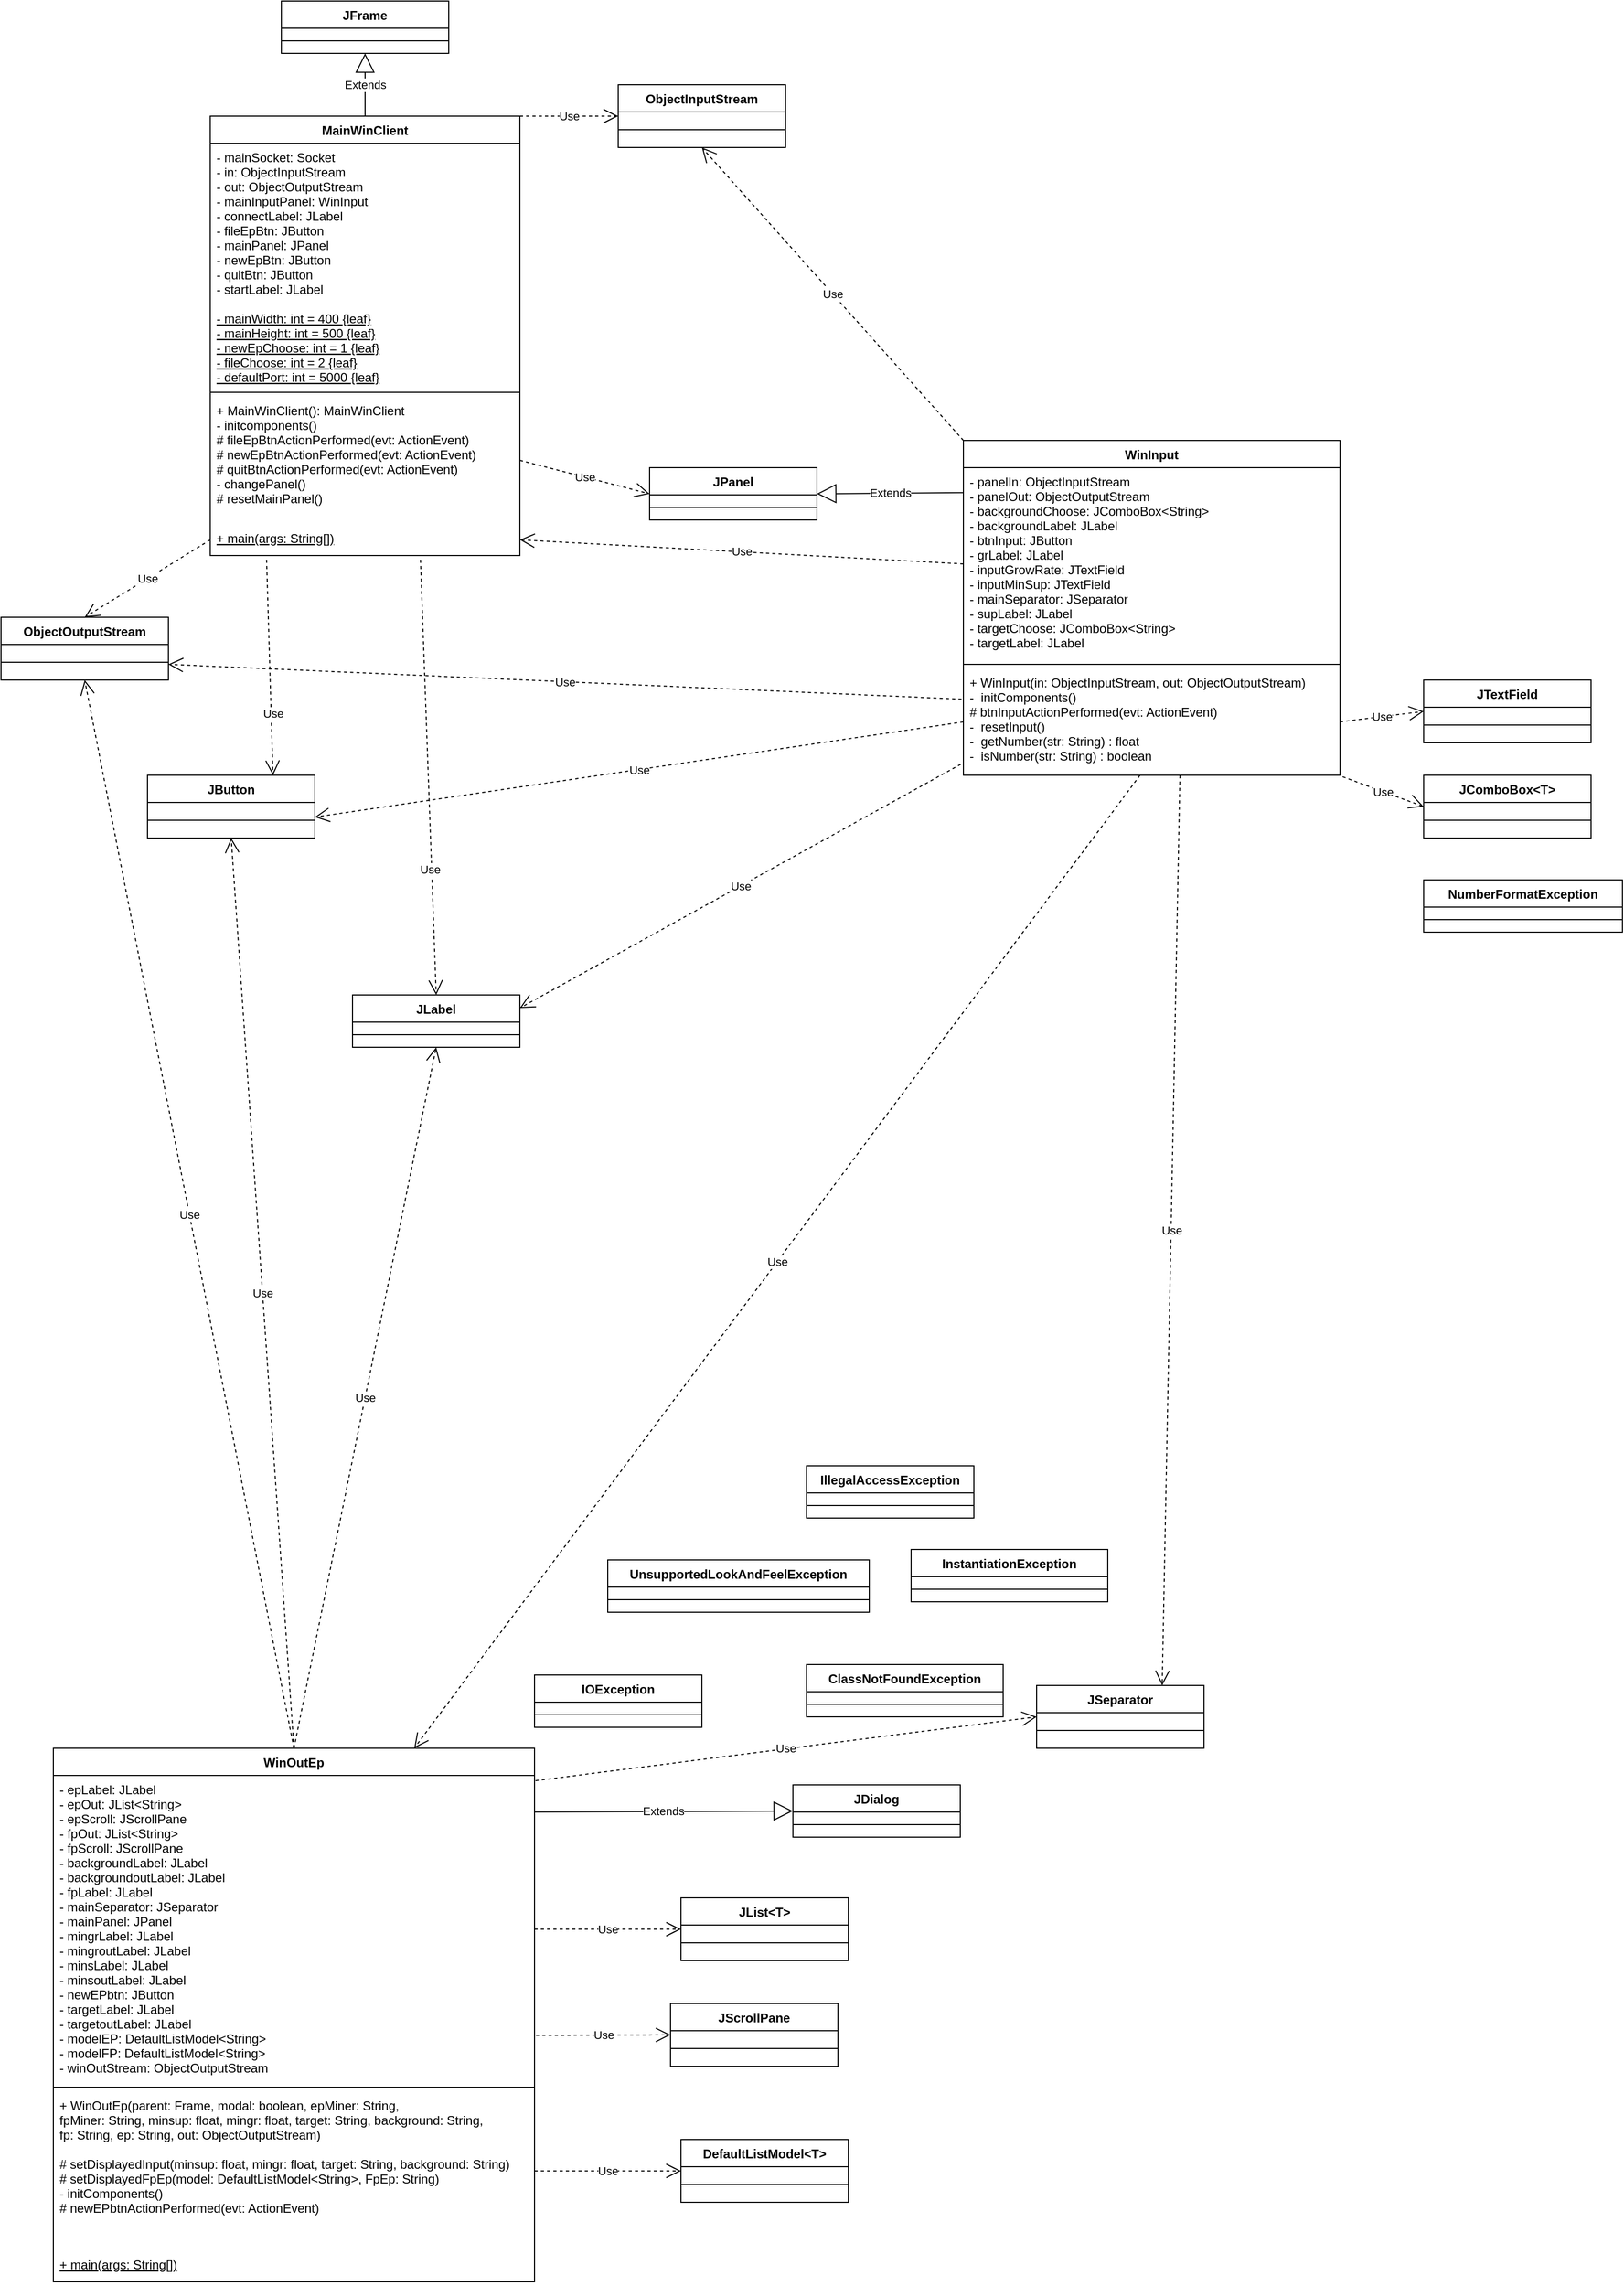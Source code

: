 <mxfile version="15.4.0" type="device"><diagram id="VslYotRRwnd3_YN4LFdF" name="Pagina-1"><mxGraphModel dx="400" dy="465" grid="1" gridSize="10" guides="1" tooltips="1" connect="1" arrows="1" fold="1" page="1" pageScale="1" pageWidth="1654" pageHeight="2336" math="0" shadow="0"><root><mxCell id="0"/><mxCell id="1" parent="0"/><mxCell id="_9xZWEFPzrm_g1K8k9-Q-1" value="MainWinClient" style="swimlane;fontStyle=1;align=center;verticalAlign=top;childLayout=stackLayout;horizontal=1;startSize=26;horizontalStack=0;resizeParent=1;resizeParentMax=0;resizeLast=0;collapsible=1;marginBottom=0;" parent="1" vertex="1"><mxGeometry x="270" y="120" width="296" height="420" as="geometry"/></mxCell><mxCell id="_9xZWEFPzrm_g1K8k9-Q-2" value="- mainSocket: Socket&#10;- in: ObjectInputStream&#10;- out: ObjectOutputStream&#10;- mainInputPanel: WinInput&#10;- connectLabel: JLabel&#10;- fileEpBtn: JButton&#10;- mainPanel: JPanel&#10;- newEpBtn: JButton&#10;- quitBtn: JButton&#10;- startLabel: JLabel&#10;&#10;" style="text;strokeColor=none;fillColor=none;align=left;verticalAlign=top;spacingLeft=4;spacingRight=4;overflow=hidden;rotatable=0;points=[[0,0.5],[1,0.5]];portConstraint=eastwest;" parent="_9xZWEFPzrm_g1K8k9-Q-1" vertex="1"><mxGeometry y="26" width="296" height="154" as="geometry"/></mxCell><mxCell id="FfxkYWJJt7ZNt3tCkKzH-1" value="- mainWidth: int = 400 {leaf}&#10;- mainHeight: int = 500 {leaf}&#10;- newEpChoose: int = 1 {leaf}&#10;- fileChoose: int = 2 {leaf}&#10;- defaultPort: int = 5000 {leaf}" style="text;strokeColor=none;fillColor=none;align=left;verticalAlign=top;spacingLeft=4;spacingRight=4;overflow=hidden;rotatable=0;points=[[0,0.5],[1,0.5]];portConstraint=eastwest;fontStyle=4" parent="_9xZWEFPzrm_g1K8k9-Q-1" vertex="1"><mxGeometry y="180" width="296" height="80" as="geometry"/></mxCell><mxCell id="_9xZWEFPzrm_g1K8k9-Q-3" value="" style="line;strokeWidth=1;fillColor=none;align=left;verticalAlign=middle;spacingTop=-1;spacingLeft=3;spacingRight=3;rotatable=0;labelPosition=right;points=[];portConstraint=eastwest;" parent="_9xZWEFPzrm_g1K8k9-Q-1" vertex="1"><mxGeometry y="260" width="296" height="8" as="geometry"/></mxCell><mxCell id="_9xZWEFPzrm_g1K8k9-Q-4" value="+ MainWinClient(): MainWinClient&#10;- initcomponents()&#10;# fileEpBtnActionPerformed(evt: ActionEvent)&#10;# newEpBtnActionPerformed(evt: ActionEvent)&#10;# quitBtnActionPerformed(evt: ActionEvent)&#10;- changePanel()&#10;# resetMainPanel()" style="text;strokeColor=none;fillColor=none;align=left;verticalAlign=top;spacingLeft=4;spacingRight=4;overflow=hidden;rotatable=0;points=[[0,0.5],[1,0.5]];portConstraint=eastwest;" parent="_9xZWEFPzrm_g1K8k9-Q-1" vertex="1"><mxGeometry y="268" width="296" height="122" as="geometry"/></mxCell><mxCell id="FfxkYWJJt7ZNt3tCkKzH-2" value="+ main(args: String[])" style="text;strokeColor=none;fillColor=none;align=left;verticalAlign=top;spacingLeft=4;spacingRight=4;overflow=hidden;rotatable=0;points=[[0,0.5],[1,0.5]];portConstraint=eastwest;fontStyle=4" parent="_9xZWEFPzrm_g1K8k9-Q-1" vertex="1"><mxGeometry y="390" width="296" height="30" as="geometry"/></mxCell><mxCell id="biBDFBUQIDXtqkruclFb-1" value="WinInput" style="swimlane;fontStyle=1;align=center;verticalAlign=top;childLayout=stackLayout;horizontal=1;startSize=26;horizontalStack=0;resizeParent=1;resizeParentMax=0;resizeLast=0;collapsible=1;marginBottom=0;" parent="1" vertex="1"><mxGeometry x="990" y="430" width="360" height="320" as="geometry"/></mxCell><mxCell id="biBDFBUQIDXtqkruclFb-2" value="- panelIn: ObjectInputStream&#10;- panelOut: ObjectOutputStream&#10;- backgroundChoose: JComboBox&lt;String&gt;&#10;- backgroundLabel: JLabel&#10;- btnInput: JButton&#10;- grLabel: JLabel&#10;- inputGrowRate: JTextField&#10;- inputMinSup: JTextField&#10;- mainSeparator: JSeparator&#10;- supLabel: JLabel&#10;- targetChoose: JComboBox&lt;String&gt;&#10;- targetLabel: JLabel" style="text;strokeColor=none;fillColor=none;align=left;verticalAlign=top;spacingLeft=4;spacingRight=4;overflow=hidden;rotatable=0;points=[[0,0.5],[1,0.5]];portConstraint=eastwest;" parent="biBDFBUQIDXtqkruclFb-1" vertex="1"><mxGeometry y="26" width="360" height="184" as="geometry"/></mxCell><mxCell id="biBDFBUQIDXtqkruclFb-3" value="" style="line;strokeWidth=1;fillColor=none;align=left;verticalAlign=middle;spacingTop=-1;spacingLeft=3;spacingRight=3;rotatable=0;labelPosition=right;points=[];portConstraint=eastwest;" parent="biBDFBUQIDXtqkruclFb-1" vertex="1"><mxGeometry y="210" width="360" height="8" as="geometry"/></mxCell><mxCell id="biBDFBUQIDXtqkruclFb-4" value="+ WinInput(in: ObjectInputStream, out: ObjectOutputStream)&#10;-  initComponents()&#10;# btnInputActionPerformed(evt: ActionEvent)&#10;-  resetInput()&#10;-  getNumber(str: String) : float&#10;-  isNumber(str: String) : boolean&#10;" style="text;strokeColor=none;fillColor=none;align=left;verticalAlign=top;spacingLeft=4;spacingRight=4;overflow=hidden;rotatable=0;points=[[0,0.5],[1,0.5]];portConstraint=eastwest;" parent="biBDFBUQIDXtqkruclFb-1" vertex="1"><mxGeometry y="218" width="360" height="102" as="geometry"/></mxCell><mxCell id="dmOITATMIlNSu1gQBVxd-1" value="JFrame" style="swimlane;fontStyle=1;align=center;verticalAlign=top;childLayout=stackLayout;horizontal=1;startSize=26;horizontalStack=0;resizeParent=1;resizeParentMax=0;resizeLast=0;collapsible=1;marginBottom=0;" parent="1" vertex="1"><mxGeometry x="338" y="10" width="160" height="50" as="geometry"/></mxCell><mxCell id="dmOITATMIlNSu1gQBVxd-3" value="" style="line;strokeWidth=1;fillColor=none;align=left;verticalAlign=middle;spacingTop=-1;spacingLeft=3;spacingRight=3;rotatable=0;labelPosition=right;points=[];portConstraint=eastwest;" parent="dmOITATMIlNSu1gQBVxd-1" vertex="1"><mxGeometry y="26" width="160" height="24" as="geometry"/></mxCell><mxCell id="dmOITATMIlNSu1gQBVxd-7" value="Extends" style="endArrow=block;endSize=16;endFill=0;html=1;exitX=0.5;exitY=0;exitDx=0;exitDy=0;entryX=0.5;entryY=1;entryDx=0;entryDy=0;" parent="1" source="_9xZWEFPzrm_g1K8k9-Q-1" target="dmOITATMIlNSu1gQBVxd-1" edge="1"><mxGeometry width="160" relative="1" as="geometry"><mxPoint x="370" y="220" as="sourcePoint"/><mxPoint x="530" y="220" as="targetPoint"/></mxGeometry></mxCell><mxCell id="dmOITATMIlNSu1gQBVxd-8" value="WinOutEp" style="swimlane;fontStyle=1;align=center;verticalAlign=top;childLayout=stackLayout;horizontal=1;startSize=26;horizontalStack=0;resizeParent=1;resizeParentMax=0;resizeLast=0;collapsible=1;marginBottom=0;" parent="1" vertex="1"><mxGeometry x="120" y="1680" width="460" height="510" as="geometry"/></mxCell><mxCell id="dmOITATMIlNSu1gQBVxd-9" value="- epLabel: JLabel&#10;- epOut: JList&lt;String&gt;&#10;- epScroll: JScrollPane&#10;- fpOut: JList&lt;String&gt;&#10;- fpScroll: JScrollPane&#10;- backgroundLabel: JLabel&#10;- backgroundoutLabel: JLabel&#10;- fpLabel: JLabel&#10;- mainSeparator: JSeparator&#10;- mainPanel: JPanel&#10;- mingrLabel: JLabel&#10;- mingroutLabel: JLabel&#10;- minsLabel: JLabel&#10;- minsoutLabel: JLabel&#10;- newEPbtn: JButton&#10;- targetLabel: JLabel&#10;- targetoutLabel: JLabel&#10;- modelEP: DefaultListModel&lt;String&gt;&#10;- modelFP: DefaultListModel&lt;String&gt;&#10;- winOutStream: ObjectOutputStream&#10;" style="text;strokeColor=none;fillColor=none;align=left;verticalAlign=top;spacingLeft=4;spacingRight=4;overflow=hidden;rotatable=0;points=[[0,0.5],[1,0.5]];portConstraint=eastwest;" parent="dmOITATMIlNSu1gQBVxd-8" vertex="1"><mxGeometry y="26" width="460" height="294" as="geometry"/></mxCell><mxCell id="dmOITATMIlNSu1gQBVxd-10" value="" style="line;strokeWidth=1;fillColor=none;align=left;verticalAlign=middle;spacingTop=-1;spacingLeft=3;spacingRight=3;rotatable=0;labelPosition=right;points=[];portConstraint=eastwest;" parent="dmOITATMIlNSu1gQBVxd-8" vertex="1"><mxGeometry y="320" width="460" height="8" as="geometry"/></mxCell><mxCell id="dmOITATMIlNSu1gQBVxd-11" value="+ WinOutEp(parent: Frame, modal: boolean, epMiner: String,&#10;fpMiner: String, minsup: float, mingr: float, target: String, background: String,&#10;fp: String, ep: String, out: ObjectOutputStream)&#10;&#10;# setDisplayedInput(minsup: float, mingr: float, target: String, background: String)&#10;# setDisplayedFpEp(model: DefaultListModel&lt;String&gt;, FpEp: String)&#10;- initComponents()&#10;# newEPbtnActionPerformed(evt: ActionEvent)&#10;&#10;&#10;&#10;&#10;" style="text;strokeColor=none;fillColor=none;align=left;verticalAlign=top;spacingLeft=4;spacingRight=4;overflow=hidden;rotatable=0;points=[[0,0.5],[1,0.5]];portConstraint=eastwest;" parent="dmOITATMIlNSu1gQBVxd-8" vertex="1"><mxGeometry y="328" width="460" height="152" as="geometry"/></mxCell><mxCell id="dmOITATMIlNSu1gQBVxd-13" value="+ main(args: String[])" style="text;strokeColor=none;fillColor=none;align=left;verticalAlign=top;spacingLeft=4;spacingRight=4;overflow=hidden;rotatable=0;points=[[0,0.5],[1,0.5]];portConstraint=eastwest;fontStyle=4" parent="dmOITATMIlNSu1gQBVxd-8" vertex="1"><mxGeometry y="480" width="460" height="30" as="geometry"/></mxCell><mxCell id="dmOITATMIlNSu1gQBVxd-14" value="JPanel" style="swimlane;fontStyle=1;align=center;verticalAlign=top;childLayout=stackLayout;horizontal=1;startSize=26;horizontalStack=0;resizeParent=1;resizeParentMax=0;resizeLast=0;collapsible=1;marginBottom=0;" parent="1" vertex="1"><mxGeometry x="690" y="456" width="160" height="50" as="geometry"/></mxCell><mxCell id="dmOITATMIlNSu1gQBVxd-15" value="" style="line;strokeWidth=1;fillColor=none;align=left;verticalAlign=middle;spacingTop=-1;spacingLeft=3;spacingRight=3;rotatable=0;labelPosition=right;points=[];portConstraint=eastwest;" parent="dmOITATMIlNSu1gQBVxd-14" vertex="1"><mxGeometry y="26" width="160" height="24" as="geometry"/></mxCell><mxCell id="dmOITATMIlNSu1gQBVxd-19" value="JDialog" style="swimlane;fontStyle=1;align=center;verticalAlign=top;childLayout=stackLayout;horizontal=1;startSize=26;horizontalStack=0;resizeParent=1;resizeParentMax=0;resizeLast=0;collapsible=1;marginBottom=0;" parent="1" vertex="1"><mxGeometry x="827" y="1715" width="160" height="50" as="geometry"/></mxCell><mxCell id="dmOITATMIlNSu1gQBVxd-20" value="" style="line;strokeWidth=1;fillColor=none;align=left;verticalAlign=middle;spacingTop=-1;spacingLeft=3;spacingRight=3;rotatable=0;labelPosition=right;points=[];portConstraint=eastwest;" parent="dmOITATMIlNSu1gQBVxd-19" vertex="1"><mxGeometry y="26" width="160" height="24" as="geometry"/></mxCell><mxCell id="dmOITATMIlNSu1gQBVxd-36" value="Use" style="endArrow=open;endSize=12;dashed=1;html=1;exitX=0.469;exitY=1;exitDx=0;exitDy=0;exitPerimeter=0;entryX=0.75;entryY=0;entryDx=0;entryDy=0;" parent="1" source="biBDFBUQIDXtqkruclFb-4" target="dmOITATMIlNSu1gQBVxd-8" edge="1"><mxGeometry width="160" relative="1" as="geometry"><mxPoint x="880" y="830" as="sourcePoint"/><mxPoint x="1040" y="830" as="targetPoint"/></mxGeometry></mxCell><mxCell id="73P0yI2c2LUkGIJdU5P1-1" value="JComboBox&lt;T&gt;" style="swimlane;fontStyle=1;align=center;verticalAlign=top;childLayout=stackLayout;horizontal=1;startSize=26;horizontalStack=0;resizeParent=1;resizeParentMax=0;resizeLast=0;collapsible=1;marginBottom=0;" parent="1" vertex="1"><mxGeometry x="1430" y="750" width="160" height="60" as="geometry"/></mxCell><mxCell id="73P0yI2c2LUkGIJdU5P1-3" value="" style="line;strokeWidth=1;fillColor=none;align=left;verticalAlign=middle;spacingTop=-1;spacingLeft=3;spacingRight=3;rotatable=0;labelPosition=right;points=[];portConstraint=eastwest;" parent="73P0yI2c2LUkGIJdU5P1-1" vertex="1"><mxGeometry y="26" width="160" height="34" as="geometry"/></mxCell><mxCell id="73P0yI2c2LUkGIJdU5P1-5" value="JList&lt;T&gt;" style="swimlane;fontStyle=1;align=center;verticalAlign=top;childLayout=stackLayout;horizontal=1;startSize=26;horizontalStack=0;resizeParent=1;resizeParentMax=0;resizeLast=0;collapsible=1;marginBottom=0;" parent="1" vertex="1"><mxGeometry x="720" y="1823" width="160" height="60" as="geometry"/></mxCell><mxCell id="73P0yI2c2LUkGIJdU5P1-6" value="" style="line;strokeWidth=1;fillColor=none;align=left;verticalAlign=middle;spacingTop=-1;spacingLeft=3;spacingRight=3;rotatable=0;labelPosition=right;points=[];portConstraint=eastwest;" parent="73P0yI2c2LUkGIJdU5P1-5" vertex="1"><mxGeometry y="26" width="160" height="34" as="geometry"/></mxCell><mxCell id="73P0yI2c2LUkGIJdU5P1-7" value="ObjectInputStream" style="swimlane;fontStyle=1;align=center;verticalAlign=top;childLayout=stackLayout;horizontal=1;startSize=26;horizontalStack=0;resizeParent=1;resizeParentMax=0;resizeLast=0;collapsible=1;marginBottom=0;" parent="1" vertex="1"><mxGeometry x="660" y="90" width="160" height="60" as="geometry"/></mxCell><mxCell id="73P0yI2c2LUkGIJdU5P1-8" value="" style="line;strokeWidth=1;fillColor=none;align=left;verticalAlign=middle;spacingTop=-1;spacingLeft=3;spacingRight=3;rotatable=0;labelPosition=right;points=[];portConstraint=eastwest;" parent="73P0yI2c2LUkGIJdU5P1-7" vertex="1"><mxGeometry y="26" width="160" height="34" as="geometry"/></mxCell><mxCell id="73P0yI2c2LUkGIJdU5P1-9" value="ObjectOutputStream" style="swimlane;fontStyle=1;align=center;verticalAlign=top;childLayout=stackLayout;horizontal=1;startSize=26;horizontalStack=0;resizeParent=1;resizeParentMax=0;resizeLast=0;collapsible=1;marginBottom=0;" parent="1" vertex="1"><mxGeometry x="70" y="599" width="160" height="60" as="geometry"/></mxCell><mxCell id="73P0yI2c2LUkGIJdU5P1-10" value="" style="line;strokeWidth=1;fillColor=none;align=left;verticalAlign=middle;spacingTop=-1;spacingLeft=3;spacingRight=3;rotatable=0;labelPosition=right;points=[];portConstraint=eastwest;" parent="73P0yI2c2LUkGIJdU5P1-9" vertex="1"><mxGeometry y="26" width="160" height="34" as="geometry"/></mxCell><mxCell id="73P0yI2c2LUkGIJdU5P1-11" value="JSeparator" style="swimlane;fontStyle=1;align=center;verticalAlign=top;childLayout=stackLayout;horizontal=1;startSize=26;horizontalStack=0;resizeParent=1;resizeParentMax=0;resizeLast=0;collapsible=1;marginBottom=0;" parent="1" vertex="1"><mxGeometry x="1060" y="1620" width="160" height="60" as="geometry"/></mxCell><mxCell id="73P0yI2c2LUkGIJdU5P1-12" value="" style="line;strokeWidth=1;fillColor=none;align=left;verticalAlign=middle;spacingTop=-1;spacingLeft=3;spacingRight=3;rotatable=0;labelPosition=right;points=[];portConstraint=eastwest;" parent="73P0yI2c2LUkGIJdU5P1-11" vertex="1"><mxGeometry y="26" width="160" height="34" as="geometry"/></mxCell><mxCell id="73P0yI2c2LUkGIJdU5P1-13" value="JScrollPane&#10;" style="swimlane;fontStyle=1;align=center;verticalAlign=top;childLayout=stackLayout;horizontal=1;startSize=26;horizontalStack=0;resizeParent=1;resizeParentMax=0;resizeLast=0;collapsible=1;marginBottom=0;" parent="1" vertex="1"><mxGeometry x="710" y="1924" width="160" height="60" as="geometry"/></mxCell><mxCell id="73P0yI2c2LUkGIJdU5P1-14" value="" style="line;strokeWidth=1;fillColor=none;align=left;verticalAlign=middle;spacingTop=-1;spacingLeft=3;spacingRight=3;rotatable=0;labelPosition=right;points=[];portConstraint=eastwest;" parent="73P0yI2c2LUkGIJdU5P1-13" vertex="1"><mxGeometry y="26" width="160" height="34" as="geometry"/></mxCell><mxCell id="73P0yI2c2LUkGIJdU5P1-15" value="JButton" style="swimlane;fontStyle=1;align=center;verticalAlign=top;childLayout=stackLayout;horizontal=1;startSize=26;horizontalStack=0;resizeParent=1;resizeParentMax=0;resizeLast=0;collapsible=1;marginBottom=0;" parent="1" vertex="1"><mxGeometry x="210" y="750" width="160" height="60" as="geometry"/></mxCell><mxCell id="73P0yI2c2LUkGIJdU5P1-16" value="" style="line;strokeWidth=1;fillColor=none;align=left;verticalAlign=middle;spacingTop=-1;spacingLeft=3;spacingRight=3;rotatable=0;labelPosition=right;points=[];portConstraint=eastwest;" parent="73P0yI2c2LUkGIJdU5P1-15" vertex="1"><mxGeometry y="26" width="160" height="34" as="geometry"/></mxCell><mxCell id="73P0yI2c2LUkGIJdU5P1-18" value="DefaultListModel&lt;T&gt;" style="swimlane;fontStyle=1;align=center;verticalAlign=top;childLayout=stackLayout;horizontal=1;startSize=26;horizontalStack=0;resizeParent=1;resizeParentMax=0;resizeLast=0;collapsible=1;marginBottom=0;" parent="1" vertex="1"><mxGeometry x="720" y="2054" width="160" height="60" as="geometry"/></mxCell><mxCell id="73P0yI2c2LUkGIJdU5P1-19" value="" style="line;strokeWidth=1;fillColor=none;align=left;verticalAlign=middle;spacingTop=-1;spacingLeft=3;spacingRight=3;rotatable=0;labelPosition=right;points=[];portConstraint=eastwest;" parent="73P0yI2c2LUkGIJdU5P1-18" vertex="1"><mxGeometry y="26" width="160" height="34" as="geometry"/></mxCell><mxCell id="73P0yI2c2LUkGIJdU5P1-20" value="JTextField" style="swimlane;fontStyle=1;align=center;verticalAlign=top;childLayout=stackLayout;horizontal=1;startSize=26;horizontalStack=0;resizeParent=1;resizeParentMax=0;resizeLast=0;collapsible=1;marginBottom=0;" parent="1" vertex="1"><mxGeometry x="1430" y="659" width="160" height="60" as="geometry"/></mxCell><mxCell id="73P0yI2c2LUkGIJdU5P1-21" value="" style="line;strokeWidth=1;fillColor=none;align=left;verticalAlign=middle;spacingTop=-1;spacingLeft=3;spacingRight=3;rotatable=0;labelPosition=right;points=[];portConstraint=eastwest;" parent="73P0yI2c2LUkGIJdU5P1-20" vertex="1"><mxGeometry y="26" width="160" height="34" as="geometry"/></mxCell><mxCell id="73P0yI2c2LUkGIJdU5P1-25" value="Use" style="endArrow=open;endSize=12;dashed=1;html=1;exitX=1;exitY=0.5;exitDx=0;exitDy=0;entryX=0;entryY=0.5;entryDx=0;entryDy=0;" parent="1" source="biBDFBUQIDXtqkruclFb-4" target="73P0yI2c2LUkGIJdU5P1-20" edge="1"><mxGeometry width="160" relative="1" as="geometry"><mxPoint x="1080" y="660" as="sourcePoint"/><mxPoint x="1240" y="660" as="targetPoint"/></mxGeometry></mxCell><mxCell id="73P0yI2c2LUkGIJdU5P1-29" value="Use" style="endArrow=open;endSize=12;dashed=1;html=1;exitX=1;exitY=0;exitDx=0;exitDy=0;entryX=0;entryY=0.5;entryDx=0;entryDy=0;" parent="1" source="_9xZWEFPzrm_g1K8k9-Q-1" target="73P0yI2c2LUkGIJdU5P1-7" edge="1"><mxGeometry width="160" relative="1" as="geometry"><mxPoint x="590" y="320" as="sourcePoint"/><mxPoint x="750" y="320" as="targetPoint"/></mxGeometry></mxCell><mxCell id="73P0yI2c2LUkGIJdU5P1-42" value="Use" style="endArrow=open;endSize=12;dashed=1;html=1;entryX=0;entryY=0.5;entryDx=0;entryDy=0;exitX=1;exitY=0.5;exitDx=0;exitDy=0;" parent="1" source="dmOITATMIlNSu1gQBVxd-9" target="73P0yI2c2LUkGIJdU5P1-5" edge="1"><mxGeometry width="160" relative="1" as="geometry"><mxPoint x="750" y="1046" as="sourcePoint"/><mxPoint x="910" y="1046" as="targetPoint"/></mxGeometry></mxCell><mxCell id="73P0yI2c2LUkGIJdU5P1-44" value="Use" style="endArrow=open;endSize=12;dashed=1;html=1;exitX=1.003;exitY=0.845;exitDx=0;exitDy=0;exitPerimeter=0;entryX=0;entryY=0.5;entryDx=0;entryDy=0;" parent="1" source="dmOITATMIlNSu1gQBVxd-9" target="73P0yI2c2LUkGIJdU5P1-13" edge="1"><mxGeometry width="160" relative="1" as="geometry"><mxPoint x="780" y="1062.5" as="sourcePoint"/><mxPoint x="940" y="1062.5" as="targetPoint"/></mxGeometry></mxCell><mxCell id="73P0yI2c2LUkGIJdU5P1-50" value="Use" style="endArrow=open;endSize=12;dashed=1;html=1;exitX=1;exitY=0.5;exitDx=0;exitDy=0;entryX=0;entryY=0.5;entryDx=0;entryDy=0;" parent="1" source="dmOITATMIlNSu1gQBVxd-11" target="73P0yI2c2LUkGIJdU5P1-18" edge="1"><mxGeometry width="160" relative="1" as="geometry"><mxPoint x="830" y="1390" as="sourcePoint"/><mxPoint x="990" y="1390" as="targetPoint"/></mxGeometry></mxCell><mxCell id="73P0yI2c2LUkGIJdU5P1-65" value="Use" style="endArrow=open;endSize=12;dashed=1;html=1;entryX=1;entryY=0.75;entryDx=0;entryDy=0;exitX=-0.005;exitY=0.287;exitDx=0;exitDy=0;exitPerimeter=0;" parent="1" source="biBDFBUQIDXtqkruclFb-4" target="73P0yI2c2LUkGIJdU5P1-9" edge="1"><mxGeometry width="160" relative="1" as="geometry"><mxPoint x="310" y="720" as="sourcePoint"/><mxPoint x="470" y="720" as="targetPoint"/></mxGeometry></mxCell><mxCell id="73P0yI2c2LUkGIJdU5P1-71" value="Use" style="endArrow=open;endSize=12;dashed=1;html=1;exitX=0;exitY=0.5;exitDx=0;exitDy=0;entryX=0.5;entryY=0;entryDx=0;entryDy=0;" parent="1" source="FfxkYWJJt7ZNt3tCkKzH-2" target="73P0yI2c2LUkGIJdU5P1-9" edge="1"><mxGeometry width="160" relative="1" as="geometry"><mxPoint x="60" y="630" as="sourcePoint"/><mxPoint x="220" y="630" as="targetPoint"/></mxGeometry></mxCell><mxCell id="73P0yI2c2LUkGIJdU5P1-75" value="Use" style="endArrow=open;endSize=12;dashed=1;html=1;exitX=1.007;exitY=1.014;exitDx=0;exitDy=0;exitPerimeter=0;entryX=0;entryY=0.5;entryDx=0;entryDy=0;" parent="1" source="biBDFBUQIDXtqkruclFb-4" target="73P0yI2c2LUkGIJdU5P1-1" edge="1"><mxGeometry width="160" relative="1" as="geometry"><mxPoint x="1060" y="780" as="sourcePoint"/><mxPoint x="1220" y="780" as="targetPoint"/></mxGeometry></mxCell><mxCell id="73P0yI2c2LUkGIJdU5P1-80" value="Use" style="endArrow=open;endSize=12;dashed=1;html=1;exitX=0.575;exitY=1;exitDx=0;exitDy=0;exitPerimeter=0;entryX=0.75;entryY=0;entryDx=0;entryDy=0;" parent="1" source="biBDFBUQIDXtqkruclFb-4" target="73P0yI2c2LUkGIJdU5P1-11" edge="1"><mxGeometry width="160" relative="1" as="geometry"><mxPoint x="1147" y="730" as="sourcePoint"/><mxPoint x="1110" y="1100" as="targetPoint"/></mxGeometry></mxCell><mxCell id="73P0yI2c2LUkGIJdU5P1-81" value="Use" style="endArrow=open;endSize=12;dashed=1;html=1;exitX=1.002;exitY=0.017;exitDx=0;exitDy=0;exitPerimeter=0;entryX=0;entryY=0.5;entryDx=0;entryDy=0;" parent="1" source="dmOITATMIlNSu1gQBVxd-9" target="73P0yI2c2LUkGIJdU5P1-11" edge="1"><mxGeometry width="160" relative="1" as="geometry"><mxPoint x="740.92" y="920.998" as="sourcePoint"/><mxPoint x="840" y="921" as="targetPoint"/></mxGeometry></mxCell><mxCell id="73P0yI2c2LUkGIJdU5P1-84" value="Extends" style="endArrow=block;endSize=16;endFill=0;html=1;exitX=1;exitY=0.119;exitDx=0;exitDy=0;exitPerimeter=0;entryX=0;entryY=0.5;entryDx=0;entryDy=0;" parent="1" source="dmOITATMIlNSu1gQBVxd-9" target="dmOITATMIlNSu1gQBVxd-19" edge="1"><mxGeometry width="160" relative="1" as="geometry"><mxPoint x="690" y="1280" as="sourcePoint"/><mxPoint x="850" y="1280" as="targetPoint"/></mxGeometry></mxCell><mxCell id="73P0yI2c2LUkGIJdU5P1-85" value="Use" style="endArrow=open;endSize=12;dashed=1;html=1;exitX=0.182;exitY=1.133;exitDx=0;exitDy=0;exitPerimeter=0;entryX=0.75;entryY=0;entryDx=0;entryDy=0;" parent="1" source="FfxkYWJJt7ZNt3tCkKzH-2" target="73P0yI2c2LUkGIJdU5P1-15" edge="1"><mxGeometry x="0.426" y="2" width="160" relative="1" as="geometry"><mxPoint x="380" y="700" as="sourcePoint"/><mxPoint x="540" y="700" as="targetPoint"/><mxPoint as="offset"/></mxGeometry></mxCell><mxCell id="73P0yI2c2LUkGIJdU5P1-87" value="JLabel&#10;" style="swimlane;fontStyle=1;align=center;verticalAlign=top;childLayout=stackLayout;horizontal=1;startSize=26;horizontalStack=0;resizeParent=1;resizeParentMax=0;resizeLast=0;collapsible=1;marginBottom=0;" parent="1" vertex="1"><mxGeometry x="406" y="960" width="160" height="50" as="geometry"/></mxCell><mxCell id="73P0yI2c2LUkGIJdU5P1-88" value="" style="line;strokeWidth=1;fillColor=none;align=left;verticalAlign=middle;spacingTop=-1;spacingLeft=3;spacingRight=3;rotatable=0;labelPosition=right;points=[];portConstraint=eastwest;" parent="73P0yI2c2LUkGIJdU5P1-87" vertex="1"><mxGeometry y="26" width="160" height="24" as="geometry"/></mxCell><mxCell id="73P0yI2c2LUkGIJdU5P1-91" value="Use" style="endArrow=open;endSize=12;dashed=1;html=1;exitX=0.679;exitY=1.133;exitDx=0;exitDy=0;exitPerimeter=0;entryX=0.5;entryY=0;entryDx=0;entryDy=0;" parent="1" source="FfxkYWJJt7ZNt3tCkKzH-2" target="73P0yI2c2LUkGIJdU5P1-87" edge="1"><mxGeometry x="0.423" y="-2" width="160" relative="1" as="geometry"><mxPoint x="440" y="880" as="sourcePoint"/><mxPoint x="600" y="880" as="targetPoint"/><mxPoint as="offset"/></mxGeometry></mxCell><mxCell id="73P0yI2c2LUkGIJdU5P1-94" value="Use" style="endArrow=open;endSize=12;dashed=1;html=1;exitX=0.5;exitY=0;exitDx=0;exitDy=0;entryX=0.5;entryY=1;entryDx=0;entryDy=0;" parent="1" source="dmOITATMIlNSu1gQBVxd-8" target="73P0yI2c2LUkGIJdU5P1-87" edge="1"><mxGeometry width="160" relative="1" as="geometry"><mxPoint x="440" y="1120" as="sourcePoint"/><mxPoint x="600" y="1120" as="targetPoint"/></mxGeometry></mxCell><mxCell id="73P0yI2c2LUkGIJdU5P1-97" value="Use" style="endArrow=open;endSize=12;dashed=1;html=1;exitX=-0.007;exitY=0.897;exitDx=0;exitDy=0;exitPerimeter=0;entryX=1;entryY=0.25;entryDx=0;entryDy=0;" parent="1" source="biBDFBUQIDXtqkruclFb-4" target="73P0yI2c2LUkGIJdU5P1-87" edge="1"><mxGeometry width="160" relative="1" as="geometry"><mxPoint x="630" y="950" as="sourcePoint"/><mxPoint x="790" y="950" as="targetPoint"/></mxGeometry></mxCell><mxCell id="73P0yI2c2LUkGIJdU5P1-98" value="Use" style="endArrow=open;endSize=12;dashed=1;html=1;exitX=0;exitY=0.5;exitDx=0;exitDy=0;entryX=1;entryY=0.5;entryDx=0;entryDy=0;" parent="1" source="biBDFBUQIDXtqkruclFb-2" target="FfxkYWJJt7ZNt3tCkKzH-2" edge="1"><mxGeometry width="160" relative="1" as="geometry"><mxPoint x="600" y="280" as="sourcePoint"/><mxPoint x="760" y="280" as="targetPoint"/></mxGeometry></mxCell><mxCell id="73P0yI2c2LUkGIJdU5P1-99" value="Use" style="endArrow=open;endSize=12;dashed=1;html=1;exitX=0;exitY=0;exitDx=0;exitDy=0;entryX=0.5;entryY=1;entryDx=0;entryDy=0;" parent="1" source="biBDFBUQIDXtqkruclFb-1" target="73P0yI2c2LUkGIJdU5P1-7" edge="1"><mxGeometry width="160" relative="1" as="geometry"><mxPoint x="650" y="350" as="sourcePoint"/><mxPoint x="810" y="350" as="targetPoint"/></mxGeometry></mxCell><mxCell id="73P0yI2c2LUkGIJdU5P1-106" value="Use" style="endArrow=open;endSize=12;dashed=1;html=1;exitX=1;exitY=0.5;exitDx=0;exitDy=0;entryX=0;entryY=0.5;entryDx=0;entryDy=0;" parent="1" source="_9xZWEFPzrm_g1K8k9-Q-4" target="dmOITATMIlNSu1gQBVxd-14" edge="1"><mxGeometry width="160" relative="1" as="geometry"><mxPoint x="690" y="370" as="sourcePoint"/><mxPoint x="850" y="370" as="targetPoint"/></mxGeometry></mxCell><mxCell id="PLbBdqhmnU5AinV4Zyg2-1" value="Extends" style="endArrow=block;endSize=16;endFill=0;html=1;exitX=0;exitY=0.13;exitDx=0;exitDy=0;exitPerimeter=0;entryX=1;entryY=0.5;entryDx=0;entryDy=0;" parent="1" source="biBDFBUQIDXtqkruclFb-2" target="dmOITATMIlNSu1gQBVxd-14" edge="1"><mxGeometry width="160" relative="1" as="geometry"><mxPoint x="800" y="510" as="sourcePoint"/><mxPoint x="960" y="510" as="targetPoint"/></mxGeometry></mxCell><mxCell id="PLbBdqhmnU5AinV4Zyg2-2" value="Use" style="endArrow=open;endSize=12;dashed=1;html=1;exitX=0;exitY=0.5;exitDx=0;exitDy=0;" parent="1" source="biBDFBUQIDXtqkruclFb-4" edge="1"><mxGeometry width="160" relative="1" as="geometry"><mxPoint x="990" y="699" as="sourcePoint"/><mxPoint x="370" y="790" as="targetPoint"/></mxGeometry></mxCell><mxCell id="bj48AV0QuLi3l2Kbsz5V-1" value="Use" style="endArrow=open;endSize=12;dashed=1;html=1;exitX=0.5;exitY=0;exitDx=0;exitDy=0;entryX=0.5;entryY=1;entryDx=0;entryDy=0;" edge="1" parent="1" source="dmOITATMIlNSu1gQBVxd-8" target="73P0yI2c2LUkGIJdU5P1-9"><mxGeometry width="160" relative="1" as="geometry"><mxPoint x="50" y="900" as="sourcePoint"/><mxPoint x="210" y="900" as="targetPoint"/></mxGeometry></mxCell><mxCell id="bj48AV0QuLi3l2Kbsz5V-2" value="Use" style="endArrow=open;endSize=12;dashed=1;html=1;entryX=0.5;entryY=1;entryDx=0;entryDy=0;exitX=0.5;exitY=0;exitDx=0;exitDy=0;" edge="1" parent="1" source="dmOITATMIlNSu1gQBVxd-8" target="73P0yI2c2LUkGIJdU5P1-15"><mxGeometry width="160" relative="1" as="geometry"><mxPoint x="290" y="820" as="sourcePoint"/><mxPoint x="450" y="820" as="targetPoint"/></mxGeometry></mxCell><mxCell id="bj48AV0QuLi3l2Kbsz5V-3" value="IOException&#10;" style="swimlane;fontStyle=1;align=center;verticalAlign=top;childLayout=stackLayout;horizontal=1;startSize=26;horizontalStack=0;resizeParent=1;resizeParentMax=0;resizeLast=0;collapsible=1;marginBottom=0;" vertex="1" parent="1"><mxGeometry x="580" y="1610" width="160" height="50" as="geometry"/></mxCell><mxCell id="bj48AV0QuLi3l2Kbsz5V-4" value="" style="line;strokeWidth=1;fillColor=none;align=left;verticalAlign=middle;spacingTop=-1;spacingLeft=3;spacingRight=3;rotatable=0;labelPosition=right;points=[];portConstraint=eastwest;" vertex="1" parent="bj48AV0QuLi3l2Kbsz5V-3"><mxGeometry y="26" width="160" height="24" as="geometry"/></mxCell><mxCell id="bj48AV0QuLi3l2Kbsz5V-5" value="UnsupportedLookAndFeelException" style="swimlane;fontStyle=1;align=center;verticalAlign=top;childLayout=stackLayout;horizontal=1;startSize=26;horizontalStack=0;resizeParent=1;resizeParentMax=0;resizeLast=0;collapsible=1;marginBottom=0;" vertex="1" parent="1"><mxGeometry x="650" y="1500" width="250" height="50" as="geometry"/></mxCell><mxCell id="bj48AV0QuLi3l2Kbsz5V-6" value="" style="line;strokeWidth=1;fillColor=none;align=left;verticalAlign=middle;spacingTop=-1;spacingLeft=3;spacingRight=3;rotatable=0;labelPosition=right;points=[];portConstraint=eastwest;" vertex="1" parent="bj48AV0QuLi3l2Kbsz5V-5"><mxGeometry y="26" width="250" height="24" as="geometry"/></mxCell><mxCell id="bj48AV0QuLi3l2Kbsz5V-7" value="IllegalAccessException" style="swimlane;fontStyle=1;align=center;verticalAlign=top;childLayout=stackLayout;horizontal=1;startSize=26;horizontalStack=0;resizeParent=1;resizeParentMax=0;resizeLast=0;collapsible=1;marginBottom=0;" vertex="1" parent="1"><mxGeometry x="840" y="1410" width="160" height="50" as="geometry"/></mxCell><mxCell id="bj48AV0QuLi3l2Kbsz5V-8" value="" style="line;strokeWidth=1;fillColor=none;align=left;verticalAlign=middle;spacingTop=-1;spacingLeft=3;spacingRight=3;rotatable=0;labelPosition=right;points=[];portConstraint=eastwest;" vertex="1" parent="bj48AV0QuLi3l2Kbsz5V-7"><mxGeometry y="26" width="160" height="24" as="geometry"/></mxCell><mxCell id="bj48AV0QuLi3l2Kbsz5V-9" value="InstantiationException" style="swimlane;fontStyle=1;align=center;verticalAlign=top;childLayout=stackLayout;horizontal=1;startSize=26;horizontalStack=0;resizeParent=1;resizeParentMax=0;resizeLast=0;collapsible=1;marginBottom=0;" vertex="1" parent="1"><mxGeometry x="940" y="1490" width="188" height="50" as="geometry"/></mxCell><mxCell id="bj48AV0QuLi3l2Kbsz5V-10" value="" style="line;strokeWidth=1;fillColor=none;align=left;verticalAlign=middle;spacingTop=-1;spacingLeft=3;spacingRight=3;rotatable=0;labelPosition=right;points=[];portConstraint=eastwest;" vertex="1" parent="bj48AV0QuLi3l2Kbsz5V-9"><mxGeometry y="26" width="188" height="24" as="geometry"/></mxCell><mxCell id="bj48AV0QuLi3l2Kbsz5V-11" value="ClassNotFoundException" style="swimlane;fontStyle=1;align=center;verticalAlign=top;childLayout=stackLayout;horizontal=1;startSize=26;horizontalStack=0;resizeParent=1;resizeParentMax=0;resizeLast=0;collapsible=1;marginBottom=0;" vertex="1" parent="1"><mxGeometry x="840" y="1600" width="188" height="50" as="geometry"/></mxCell><mxCell id="bj48AV0QuLi3l2Kbsz5V-12" value="" style="line;strokeWidth=1;fillColor=none;align=left;verticalAlign=middle;spacingTop=-1;spacingLeft=3;spacingRight=3;rotatable=0;labelPosition=right;points=[];portConstraint=eastwest;" vertex="1" parent="bj48AV0QuLi3l2Kbsz5V-11"><mxGeometry y="26" width="188" height="24" as="geometry"/></mxCell><mxCell id="bj48AV0QuLi3l2Kbsz5V-13" value="NumberFormatException" style="swimlane;fontStyle=1;align=center;verticalAlign=top;childLayout=stackLayout;horizontal=1;startSize=26;horizontalStack=0;resizeParent=1;resizeParentMax=0;resizeLast=0;collapsible=1;marginBottom=0;" vertex="1" parent="1"><mxGeometry x="1430" y="850" width="190" height="50" as="geometry"/></mxCell><mxCell id="bj48AV0QuLi3l2Kbsz5V-14" value="" style="line;strokeWidth=1;fillColor=none;align=left;verticalAlign=middle;spacingTop=-1;spacingLeft=3;spacingRight=3;rotatable=0;labelPosition=right;points=[];portConstraint=eastwest;" vertex="1" parent="bj48AV0QuLi3l2Kbsz5V-13"><mxGeometry y="26" width="190" height="24" as="geometry"/></mxCell></root></mxGraphModel></diagram></mxfile>
